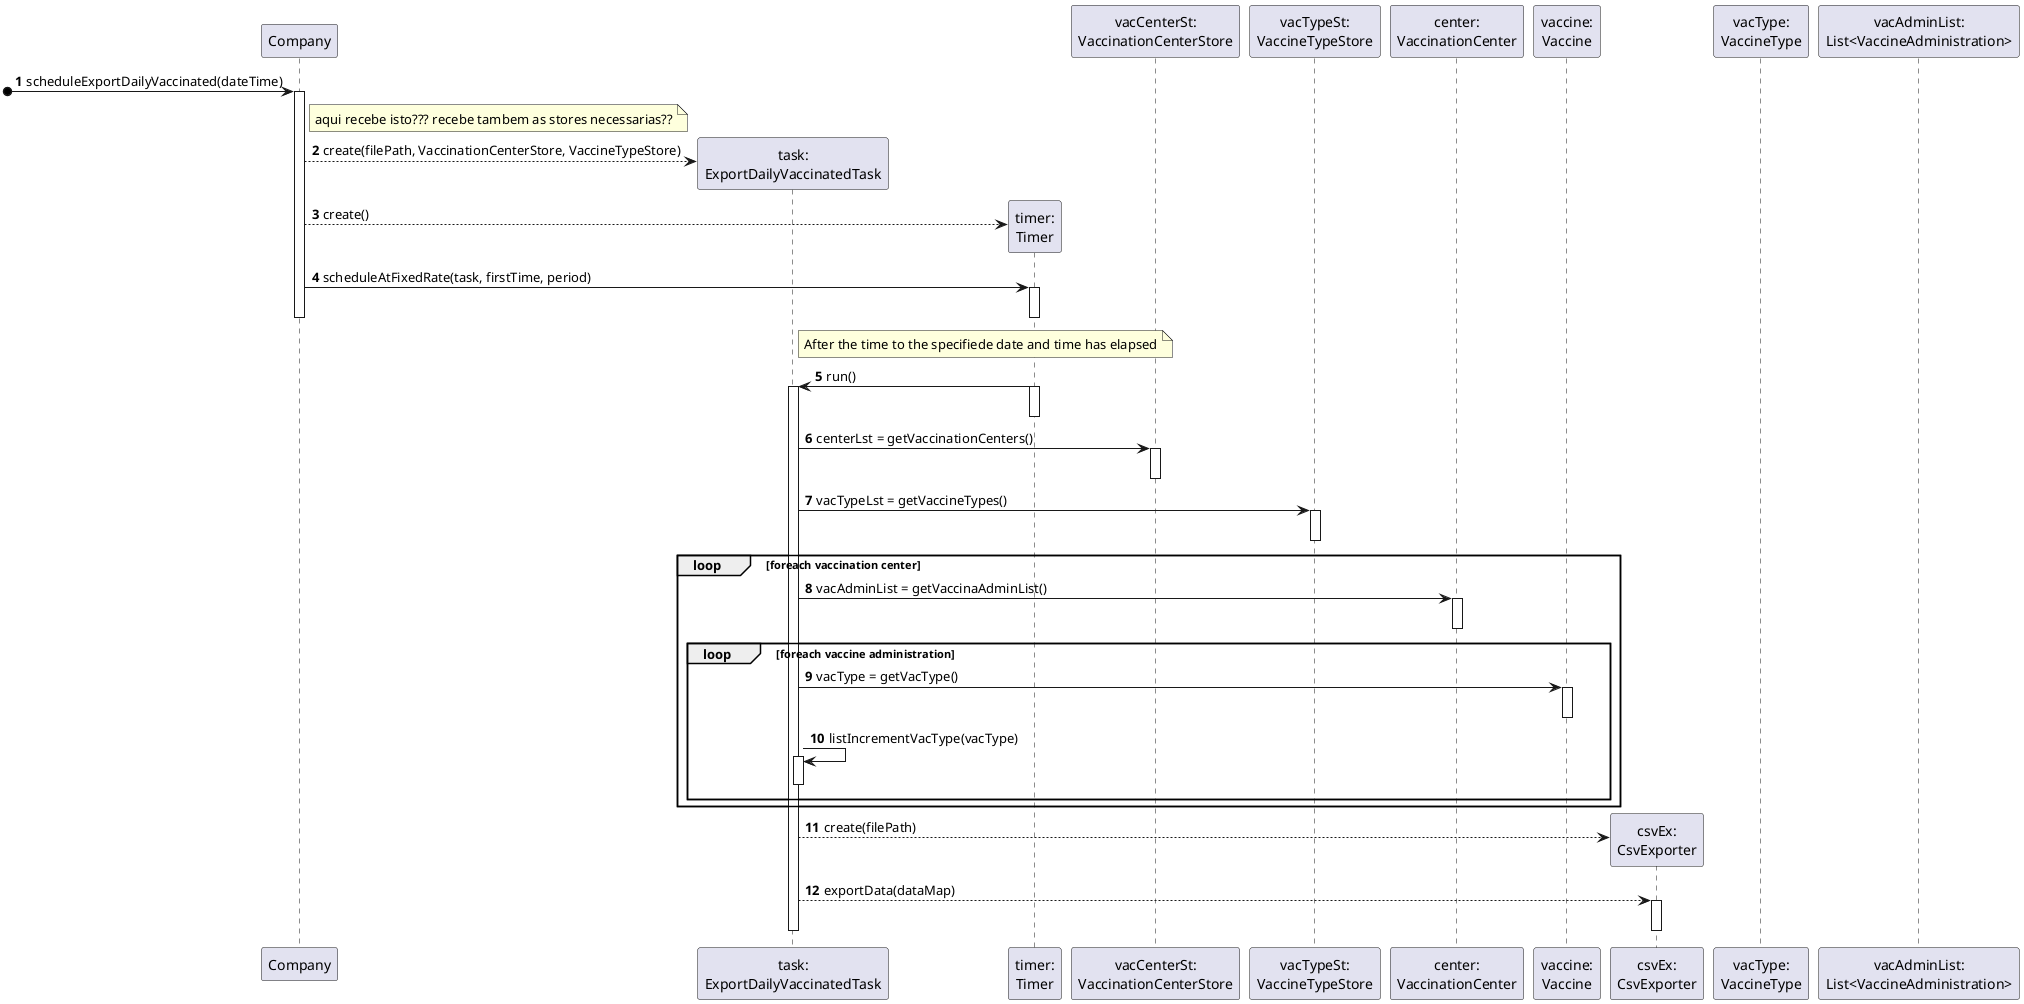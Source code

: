 @startuml
autonumber
'hide footbox

participant "Company" as COMP
participant "task:\nExportDailyVaccinatedTask" as TASK
participant "timer:\nTimer" as TIMER
participant "vacCenterSt:\nVaccinationCenterStore" as VCST
participant "vacTypeSt:\nVaccineTypeStore" as VTST
participant "center:\nVaccinationCenter" as CENTER
participant "vaccine:\nVaccine" as VAC
participant "csvEx:\nCsvExporter" as CSVEX
participant "vacType:\nVaccineType" as VACTYPE
participant "vacAdminList:\nList<VaccineAdministration>" as VALST



    [o-> COMP : scheduleExportDailyVaccinated(dateTime)
    activate COMP

        note right of COMP
            aqui recebe isto??? recebe tambem as stores necessarias??
        end note 
        COMP --> TASK ** : create(filePath, VaccinationCenterStore, VaccineTypeStore)

        COMP --> TIMER ** : create()

        COMP -> TIMER : scheduleAtFixedRate(task, firstTime, period)
        activate TIMER
        deactivate TIMER

        note right TASK 
            After the time to the specifiede date and time has elapsed
        end note 
        
    deactivate COMP

        TIMER -> TASK : run()
        activate TIMER
        deactivate TIMER
        activate TASK
            TASK -> VCST : centerLst = getVaccinationCenters()
            activate VCST
            deactivate VCST

            TASK -> VTST : vacTypeLst = getVaccineTypes()
            activate VTST
            deactivate VTST

            loop foreach vaccination center
                TASK -> CENTER : vacAdminList = getVaccinaAdminList()
                activate CENTER
                deactivate CENTER

                loop foreach vaccine administration
                    TASK -> VAC : vacType = getVacType()
                    activate VAC
                    deactivate VAC

                    TASK -> TASK : listIncrementVacType(vacType)
                    activate TASK
                    deactivate TASK
                end
            end

            TASK --> CSVEX ** : create(filePath)
            TASK --> CSVEX : exportData(dataMap)
            activate CSVEX
            deactivate CSVEX

        deactivate TASK




@enduml 